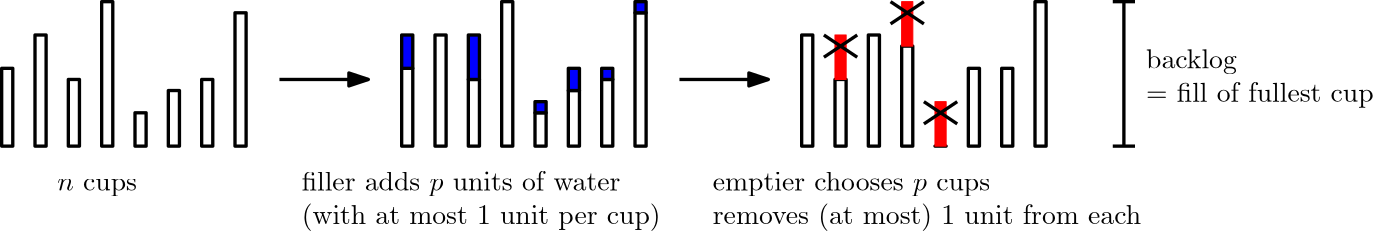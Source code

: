 <?xml version="1.0"?>
<!DOCTYPE ipe SYSTEM "ipe.dtd">
<ipe version="70212" creator="Ipe 7.2.12">
<info created="D:20200601102103" modified="D:20200601110207"/>
<ipestyle name="basic">
<symbol name="arrow/arc(spx)">
<path stroke="sym-stroke" fill="sym-stroke" pen="sym-pen">
0 0 m
-1 0.333 l
-1 -0.333 l
h
</path>
</symbol>
<symbol name="arrow/farc(spx)">
<path stroke="sym-stroke" fill="white" pen="sym-pen">
0 0 m
-1 0.333 l
-1 -0.333 l
h
</path>
</symbol>
<symbol name="arrow/ptarc(spx)">
<path stroke="sym-stroke" fill="sym-stroke" pen="sym-pen">
0 0 m
-1 0.333 l
-0.8 0 l
-1 -0.333 l
h
</path>
</symbol>
<symbol name="arrow/fptarc(spx)">
<path stroke="sym-stroke" fill="white" pen="sym-pen">
0 0 m
-1 0.333 l
-0.8 0 l
-1 -0.333 l
h
</path>
</symbol>
<symbol name="mark/circle(sx)" transformations="translations">
<path fill="sym-stroke">
0.6 0 0 0.6 0 0 e
0.4 0 0 0.4 0 0 e
</path>
</symbol>
<symbol name="mark/disk(sx)" transformations="translations">
<path fill="sym-stroke">
0.6 0 0 0.6 0 0 e
</path>
</symbol>
<symbol name="mark/fdisk(sfx)" transformations="translations">
<group>
<path fill="sym-fill">
0.5 0 0 0.5 0 0 e
</path>
<path fill="sym-stroke" fillrule="eofill">
0.6 0 0 0.6 0 0 e
0.4 0 0 0.4 0 0 e
</path>
</group>
</symbol>
<symbol name="mark/box(sx)" transformations="translations">
<path fill="sym-stroke" fillrule="eofill">
-0.6 -0.6 m
0.6 -0.6 l
0.6 0.6 l
-0.6 0.6 l
h
-0.4 -0.4 m
0.4 -0.4 l
0.4 0.4 l
-0.4 0.4 l
h
</path>
</symbol>
<symbol name="mark/square(sx)" transformations="translations">
<path fill="sym-stroke">
-0.6 -0.6 m
0.6 -0.6 l
0.6 0.6 l
-0.6 0.6 l
h
</path>
</symbol>
<symbol name="mark/fsquare(sfx)" transformations="translations">
<group>
<path fill="sym-fill">
-0.5 -0.5 m
0.5 -0.5 l
0.5 0.5 l
-0.5 0.5 l
h
</path>
<path fill="sym-stroke" fillrule="eofill">
-0.6 -0.6 m
0.6 -0.6 l
0.6 0.6 l
-0.6 0.6 l
h
-0.4 -0.4 m
0.4 -0.4 l
0.4 0.4 l
-0.4 0.4 l
h
</path>
</group>
</symbol>
<symbol name="mark/cross(sx)" transformations="translations">
<group>
<path fill="sym-stroke">
-0.43 -0.57 m
0.57 0.43 l
0.43 0.57 l
-0.57 -0.43 l
h
</path>
<path fill="sym-stroke">
-0.43 0.57 m
0.57 -0.43 l
0.43 -0.57 l
-0.57 0.43 l
h
</path>
</group>
</symbol>
<symbol name="arrow/fnormal(spx)">
<path stroke="sym-stroke" fill="white" pen="sym-pen">
0 0 m
-1 0.333 l
-1 -0.333 l
h
</path>
</symbol>
<symbol name="arrow/pointed(spx)">
<path stroke="sym-stroke" fill="sym-stroke" pen="sym-pen">
0 0 m
-1 0.333 l
-0.8 0 l
-1 -0.333 l
h
</path>
</symbol>
<symbol name="arrow/fpointed(spx)">
<path stroke="sym-stroke" fill="white" pen="sym-pen">
0 0 m
-1 0.333 l
-0.8 0 l
-1 -0.333 l
h
</path>
</symbol>
<symbol name="arrow/linear(spx)">
<path stroke="sym-stroke" pen="sym-pen">
-1 0.333 m
0 0 l
-1 -0.333 l
</path>
</symbol>
<symbol name="arrow/fdouble(spx)">
<path stroke="sym-stroke" fill="white" pen="sym-pen">
0 0 m
-1 0.333 l
-1 -0.333 l
h
-1 0 m
-2 0.333 l
-2 -0.333 l
h
</path>
</symbol>
<symbol name="arrow/double(spx)">
<path stroke="sym-stroke" fill="sym-stroke" pen="sym-pen">
0 0 m
-1 0.333 l
-1 -0.333 l
h
-1 0 m
-2 0.333 l
-2 -0.333 l
h
</path>
</symbol>
<pen name="heavier" value="0.8"/>
<pen name="fat" value="1.2"/>
<pen name="ultrafat" value="2"/>
<symbolsize name="large" value="5"/>
<symbolsize name="small" value="2"/>
<symbolsize name="tiny" value="1.1"/>
<arrowsize name="large" value="10"/>
<arrowsize name="small" value="5"/>
<arrowsize name="tiny" value="3"/>
<color name="red" value="1 0 0"/>
<color name="green" value="0 1 0"/>
<color name="blue" value="0 0 1"/>
<color name="yellow" value="1 1 0"/>
<color name="orange" value="1 0.647 0"/>
<color name="gold" value="1 0.843 0"/>
<color name="purple" value="0.627 0.125 0.941"/>
<color name="gray" value="0.745"/>
<color name="brown" value="0.647 0.165 0.165"/>
<color name="navy" value="0 0 0.502"/>
<color name="pink" value="1 0.753 0.796"/>
<color name="seagreen" value="0.18 0.545 0.341"/>
<color name="turquoise" value="0.251 0.878 0.816"/>
<color name="violet" value="0.933 0.51 0.933"/>
<color name="darkblue" value="0 0 0.545"/>
<color name="darkcyan" value="0 0.545 0.545"/>
<color name="darkgray" value="0.663"/>
<color name="darkgreen" value="0 0.392 0"/>
<color name="darkmagenta" value="0.545 0 0.545"/>
<color name="darkorange" value="1 0.549 0"/>
<color name="darkred" value="0.545 0 0"/>
<color name="lightblue" value="0.678 0.847 0.902"/>
<color name="lightcyan" value="0.878 1 1"/>
<color name="lightgray" value="0.827"/>
<color name="lightgreen" value="0.565 0.933 0.565"/>
<color name="lightyellow" value="1 1 0.878"/>
<dashstyle name="dashed" value="[4] 0"/>
<dashstyle name="dotted" value="[1 3] 0"/>
<dashstyle name="dash dotted" value="[4 2 1 2] 0"/>
<dashstyle name="dash dot dotted" value="[4 2 1 2 1 2] 0"/>
<textsize name="large" value="\large"/>
<textsize name="Large" value="\Large"/>
<textsize name="LARGE" value="\LARGE"/>
<textsize name="huge" value="\huge"/>
<textsize name="Huge" value="\Huge"/>
<textsize name="small" value="\small"/>
<textsize name="footnote" value="\footnotesize"/>
<textsize name="tiny" value="\tiny"/>
<textstyle name="center" begin="\begin{center}" end="\end{center}"/>
<textstyle name="itemize" begin="\begin{itemize}" end="\end{itemize}"/>
<textstyle name="item" begin="\begin{itemize}\item{}" end="\end{itemize}"/>
<gridsize name="4 pts" value="4"/>
<gridsize name="8 pts (~3 mm)" value="8"/>
<gridsize name="16 pts (~6 mm)" value="16"/>
<gridsize name="32 pts (~12 mm)" value="32"/>
<gridsize name="10 pts (~3.5 mm)" value="10"/>
<gridsize name="20 pts (~7 mm)" value="20"/>
<gridsize name="14 pts (~5 mm)" value="14"/>
<gridsize name="28 pts (~10 mm)" value="28"/>
<gridsize name="56 pts (~20 mm)" value="56"/>
<anglesize name="90 deg" value="90"/>
<anglesize name="60 deg" value="60"/>
<anglesize name="45 deg" value="45"/>
<anglesize name="30 deg" value="30"/>
<anglesize name="22.5 deg" value="22.5"/>
<opacity name="10%" value="0.1"/>
<opacity name="30%" value="0.3"/>
<opacity name="50%" value="0.5"/>
<opacity name="75%" value="0.75"/>
<tiling name="falling" angle="-60" step="4" width="1"/>
<tiling name="rising" angle="30" step="4" width="1"/>
</ipestyle>
<page>
<layer name="alpha"/>
<view layers="alpha" active="alpha"/>
<path layer="alpha" stroke="black" pen="fat">
80 336 m
80 376 l
84 376 l
84 336 l
h
</path>
<path stroke="black" pen="fat">
92 336 m
92 360 l
96 360 l
96 336 l
h
</path>
<path stroke="black" pen="fat">
104 336 m
104 388 l
108 388 l
108 336 l
h
</path>
<path stroke="black" pen="fat">
116 336 m
116 348 l
120 348 l
120 336 l
h
</path>
<path stroke="black" pen="fat">
128 336 m
128 356 l
132 356 l
132 336 l
h
</path>
<path stroke="black" pen="fat">
140 336 m
140 360 l
144 360 l
144 336 l
h
</path>
<path stroke="black" pen="fat">
152 336 m
152 384 l
156 384 l
156 336 l
h
</path>
<path stroke="black" pen="fat">
68 336 m
68 364 l
72 364 l
72 336 l
h
</path>
<path stroke="black" pen="fat" arrow="normal/normal">
168 360 m
200 360 l
</path>
<path matrix="1 0 0 1 144 0" stroke="black" pen="fat">
80 336 m
80 376 l
84 376 l
84 336 l
h
</path>
<path matrix="1 0 0 1 144 0" stroke="black" pen="fat">
92 336 m
92 360 l
96 360 l
96 336 l
h
</path>
<path matrix="1 0 0 1 144 0" stroke="black" pen="fat">
104 336 m
104 388 l
108 388 l
108 336 l
h
</path>
<path matrix="1 0 0 1 144 0" stroke="black" pen="fat">
116 336 m
116 348 l
120 348 l
120 336 l
h
</path>
<path matrix="1 0 0 1 144 0" stroke="black" pen="fat">
128 336 m
128 356 l
132 356 l
132 336 l
h
</path>
<path matrix="1 0 0 1 144 0" stroke="black" pen="fat">
140 336 m
140 360 l
144 360 l
144 336 l
h
</path>
<path matrix="1 0 0 1 144 0" stroke="black" pen="fat">
152 336 m
152 384 l
156 384 l
156 336 l
h
</path>
<path matrix="1 0 0 1 144 0" stroke="black" pen="fat">
68 336 m
68 364 l
72 364 l
72 336 l
h
</path>
<path matrix="1 0 0 1 144 0" stroke="black" pen="fat" arrow="normal/normal">
168 360 m
200 360 l
</path>
<path matrix="1 0 0 0.6 288 134.4" stroke="black" pen="fat">
80 336 m
80 376 l
84 376 l
84 336 l
h
</path>
<path matrix="1 0 0 1.66667 288 -224" stroke="black" pen="fat">
92 336 m
92 360 l
96 360 l
96 336 l
h
</path>
<path matrix="1 0 0 0.692308 288 103.385" stroke="black" pen="fat">
104 336 m
104 388 l
108 388 l
108 336 l
h
</path>
<path matrix="1 0 0 0 288 336" stroke="black" pen="fat">
116 336 m
116 348 l
120 348 l
120 336 l
h
</path>
<path matrix="1 0 0 1.4 288 -134.4" stroke="black" pen="fat">
128 336 m
128 356 l
132 356 l
132 336 l
h
</path>
<path matrix="1 0 0 1.16667 288 -56" stroke="black" pen="fat">
140 336 m
140 360 l
144 360 l
144 336 l
h
</path>
<path matrix="1 0 0 1.08333 288 -28" stroke="black" pen="fat">
152 336 m
152 384 l
156 384 l
156 336 l
h
</path>
<path matrix="1 0 0 1.42857 288 -144" stroke="black" pen="fat">
68 336 m
68 364 l
72 364 l
72 336 l
h
</path>
<path stroke="black" fill="blue" pen="fat">
212 364 m
212 376 l
216 376 l
216 364 l
h
</path>
<path stroke="black" fill="blue" pen="fat">
236 360 m
236 376 l
240 376 l
240 360 l
h
</path>
<path stroke="black" fill="blue" pen="fat">
260 348 m
260 352 l
264 352 l
264 348 l
h
</path>
<path stroke="black" fill="blue" pen="fat">
272 356 m
272 364 l
276 364 l
276 356 l
h
</path>
<path stroke="black" fill="blue" pen="fat">
284 360 m
284 364 l
288 364 l
288 360 l
h
</path>
<path stroke="black" fill="blue" pen="fat">
296 384 m
296 388 l
300 388 l
300 384 l
h
</path>
<path stroke="black" pen="fat">
408 348 m
408 348 l
408 348 l
408 348 l
h
</path>
<path stroke="black" pen="fat">
396 364 m
396 364 l
396 364 l
396 364 l
h
</path>
<text matrix="1 0 0 1 -24 0" transformations="translations" pos="112 320" stroke="black" type="label" width="28.728" height="4.297" depth="1.93" valign="baseline">$n$ cups</text>
<text matrix="1 0 0 1 -8 0" transformations="translations" pos="184 320" stroke="black" type="label" width="114.768" height="6.926" depth="1.93" valign="baseline">filler adds $p$ units of water</text>
<text matrix="1 0 0 1 140 0" transformations="translations" pos="184 320" stroke="black" type="label" width="99.851" height="6.926" depth="1.93" valign="baseline">emptier chooses $p$ cups</text>
<text matrix="1 0 0 1 -8 -4" transformations="translations" pos="184 312" stroke="black" type="label" width="129.321" height="7.473" depth="2.49" valign="baseline">(with at most $1$ unit per cup)</text>
<text matrix="1 0 0 1 0 -4" transformations="translations" pos="324 312" stroke="black" type="label" width="154.31" height="7.473" depth="2.49" valign="baseline">removes (at most) $1$ unit from each</text>
<path stroke="black" pen="fat">
472 388 m
472 336 l
</path>
<path stroke="black" pen="fat">
468 388 m
476 388 l
</path>
<path stroke="black" pen="fat">
468 336 m
476 336 l
</path>
<text transformations="translations" pos="480 364" stroke="black" type="label" width="32.655" height="6.926" depth="1.93" valign="baseline">backlog</text>
<text matrix="1 0 0 1 -4 -4" transformations="translations" pos="484 356" stroke="black" type="label" width="81.971" height="6.926" depth="1.93" valign="baseline">= fill of fullest cup</text>
<path stroke="red" fill="red">
372 360 m
372 376 l
368 376 l
368 360 l
h
</path>
<path stroke="red" fill="red">
408 336 m
408 352 l
404 352 l
404 336 l
h
</path>
<path stroke="red" fill="red">
396 372 m
396 388 l
392 388 l
392 372 l
h
</path>
<path stroke="black" fill="red" pen="fat">
364 376 m
376 368 l
</path>
<path stroke="black" fill="red" pen="fat">
376 376 m
364 368 l
</path>
<path stroke="black" fill="red" pen="fat">
388 380 m
400 388 l
</path>
<path stroke="black" fill="red" pen="fat">
388 388 m
400 380 l
</path>
<path stroke="black" fill="red" pen="fat">
400 352 m
412 344 l
</path>
<path stroke="black" fill="red" pen="fat">
412 352 m
400 344 l
</path>
</page>
</ipe>
